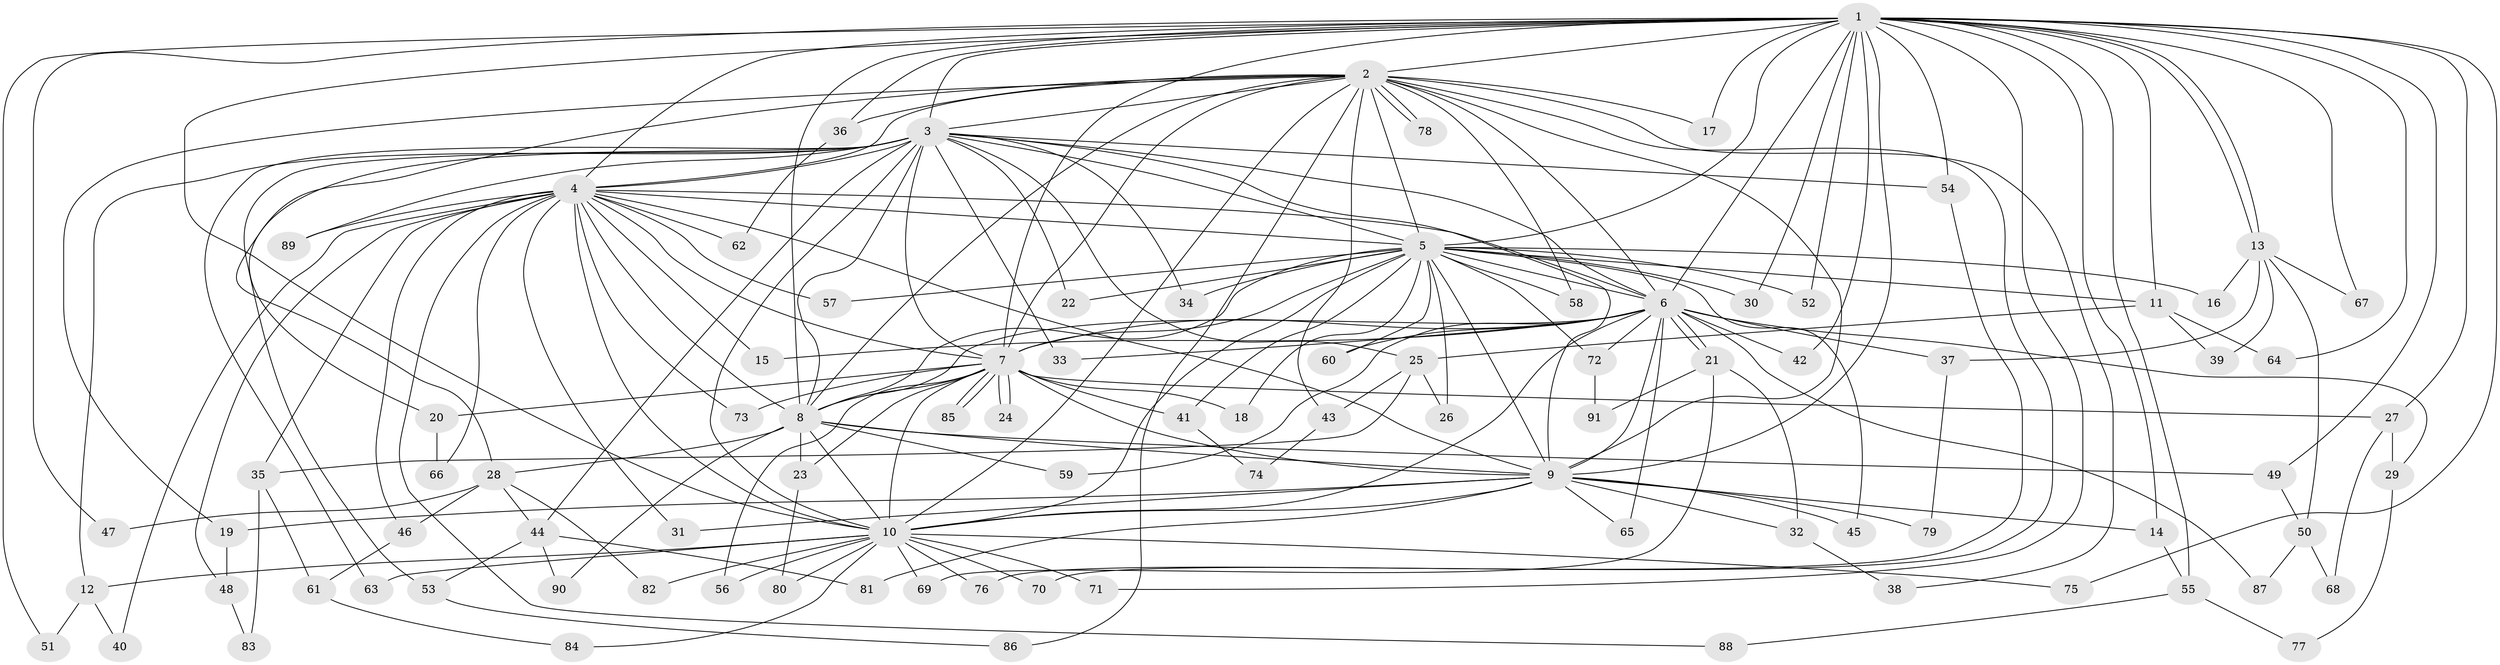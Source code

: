 // coarse degree distribution, {14: 0.043478260869565216, 3: 0.2826086956521739, 20: 0.021739130434782608, 2: 0.17391304347826086, 4: 0.17391304347826086, 13: 0.021739130434782608, 19: 0.021739130434782608, 5: 0.06521739130434782, 17: 0.043478260869565216, 16: 0.021739130434782608, 1: 0.06521739130434782, 15: 0.021739130434782608, 6: 0.021739130434782608, 18: 0.021739130434782608}
// Generated by graph-tools (version 1.1) at 2025/36/03/04/25 23:36:23]
// undirected, 91 vertices, 207 edges
graph export_dot {
  node [color=gray90,style=filled];
  1;
  2;
  3;
  4;
  5;
  6;
  7;
  8;
  9;
  10;
  11;
  12;
  13;
  14;
  15;
  16;
  17;
  18;
  19;
  20;
  21;
  22;
  23;
  24;
  25;
  26;
  27;
  28;
  29;
  30;
  31;
  32;
  33;
  34;
  35;
  36;
  37;
  38;
  39;
  40;
  41;
  42;
  43;
  44;
  45;
  46;
  47;
  48;
  49;
  50;
  51;
  52;
  53;
  54;
  55;
  56;
  57;
  58;
  59;
  60;
  61;
  62;
  63;
  64;
  65;
  66;
  67;
  68;
  69;
  70;
  71;
  72;
  73;
  74;
  75;
  76;
  77;
  78;
  79;
  80;
  81;
  82;
  83;
  84;
  85;
  86;
  87;
  88;
  89;
  90;
  91;
  1 -- 2;
  1 -- 3;
  1 -- 4;
  1 -- 5;
  1 -- 6;
  1 -- 7;
  1 -- 8;
  1 -- 9;
  1 -- 10;
  1 -- 11;
  1 -- 13;
  1 -- 13;
  1 -- 14;
  1 -- 17;
  1 -- 27;
  1 -- 30;
  1 -- 36;
  1 -- 42;
  1 -- 47;
  1 -- 49;
  1 -- 51;
  1 -- 52;
  1 -- 54;
  1 -- 55;
  1 -- 64;
  1 -- 67;
  1 -- 71;
  1 -- 75;
  2 -- 3;
  2 -- 4;
  2 -- 5;
  2 -- 6;
  2 -- 7;
  2 -- 8;
  2 -- 9;
  2 -- 10;
  2 -- 17;
  2 -- 19;
  2 -- 28;
  2 -- 36;
  2 -- 38;
  2 -- 43;
  2 -- 58;
  2 -- 70;
  2 -- 78;
  2 -- 78;
  2 -- 86;
  3 -- 4;
  3 -- 5;
  3 -- 6;
  3 -- 7;
  3 -- 8;
  3 -- 9;
  3 -- 10;
  3 -- 12;
  3 -- 20;
  3 -- 22;
  3 -- 25;
  3 -- 33;
  3 -- 34;
  3 -- 44;
  3 -- 53;
  3 -- 54;
  3 -- 63;
  3 -- 89;
  4 -- 5;
  4 -- 6;
  4 -- 7;
  4 -- 8;
  4 -- 9;
  4 -- 10;
  4 -- 15;
  4 -- 31;
  4 -- 35;
  4 -- 40;
  4 -- 46;
  4 -- 48;
  4 -- 57;
  4 -- 62;
  4 -- 66;
  4 -- 73;
  4 -- 88;
  4 -- 89;
  5 -- 6;
  5 -- 7;
  5 -- 8;
  5 -- 9;
  5 -- 10;
  5 -- 11;
  5 -- 16;
  5 -- 18;
  5 -- 22;
  5 -- 26;
  5 -- 30;
  5 -- 34;
  5 -- 41;
  5 -- 45;
  5 -- 52;
  5 -- 57;
  5 -- 58;
  5 -- 60;
  5 -- 72;
  6 -- 7;
  6 -- 8;
  6 -- 9;
  6 -- 10;
  6 -- 15;
  6 -- 21;
  6 -- 21;
  6 -- 29;
  6 -- 33;
  6 -- 37;
  6 -- 42;
  6 -- 59;
  6 -- 60;
  6 -- 65;
  6 -- 72;
  6 -- 87;
  7 -- 8;
  7 -- 9;
  7 -- 10;
  7 -- 18;
  7 -- 20;
  7 -- 23;
  7 -- 24;
  7 -- 24;
  7 -- 27;
  7 -- 41;
  7 -- 56;
  7 -- 73;
  7 -- 85;
  7 -- 85;
  8 -- 9;
  8 -- 10;
  8 -- 23;
  8 -- 28;
  8 -- 49;
  8 -- 59;
  8 -- 90;
  9 -- 10;
  9 -- 14;
  9 -- 19;
  9 -- 31;
  9 -- 32;
  9 -- 45;
  9 -- 65;
  9 -- 79;
  9 -- 81;
  10 -- 12;
  10 -- 56;
  10 -- 63;
  10 -- 69;
  10 -- 70;
  10 -- 71;
  10 -- 75;
  10 -- 76;
  10 -- 80;
  10 -- 82;
  10 -- 84;
  11 -- 25;
  11 -- 39;
  11 -- 64;
  12 -- 40;
  12 -- 51;
  13 -- 16;
  13 -- 37;
  13 -- 39;
  13 -- 50;
  13 -- 67;
  14 -- 55;
  19 -- 48;
  20 -- 66;
  21 -- 32;
  21 -- 69;
  21 -- 91;
  23 -- 80;
  25 -- 26;
  25 -- 35;
  25 -- 43;
  27 -- 29;
  27 -- 68;
  28 -- 44;
  28 -- 46;
  28 -- 47;
  28 -- 82;
  29 -- 77;
  32 -- 38;
  35 -- 61;
  35 -- 83;
  36 -- 62;
  37 -- 79;
  41 -- 74;
  43 -- 74;
  44 -- 53;
  44 -- 81;
  44 -- 90;
  46 -- 61;
  48 -- 83;
  49 -- 50;
  50 -- 68;
  50 -- 87;
  53 -- 86;
  54 -- 76;
  55 -- 77;
  55 -- 88;
  61 -- 84;
  72 -- 91;
}
